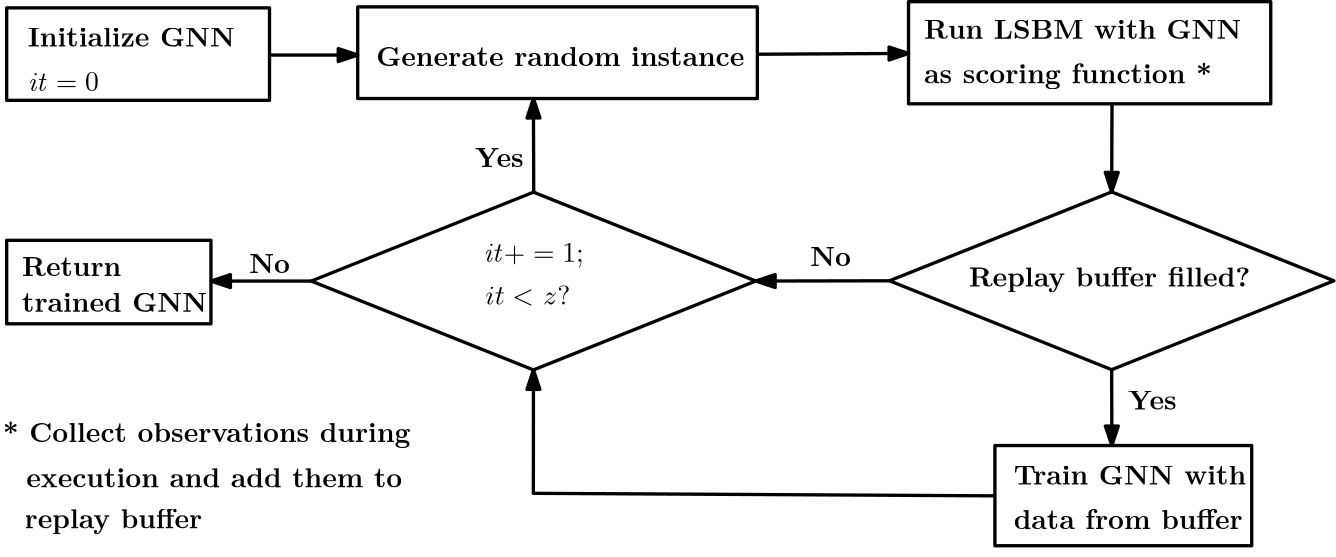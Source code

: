 <?xml version="1.0"?>
<!DOCTYPE ipe SYSTEM "ipe.dtd">
<ipe version="70218" creator="Ipe 7.2.24">
<info created="D:20220901161823" modified="D:20221207104929"/>
<ipestyle name="basic">
<symbol name="arrow/arc(spx)">
<path stroke="sym-stroke" fill="sym-stroke" pen="sym-pen">
0 0 m
-1 0.333 l
-1 -0.333 l
h
</path>
</symbol>
<symbol name="arrow/farc(spx)">
<path stroke="sym-stroke" fill="white" pen="sym-pen">
0 0 m
-1 0.333 l
-1 -0.333 l
h
</path>
</symbol>
<symbol name="arrow/ptarc(spx)">
<path stroke="sym-stroke" fill="sym-stroke" pen="sym-pen">
0 0 m
-1 0.333 l
-0.8 0 l
-1 -0.333 l
h
</path>
</symbol>
<symbol name="arrow/fptarc(spx)">
<path stroke="sym-stroke" fill="white" pen="sym-pen">
0 0 m
-1 0.333 l
-0.8 0 l
-1 -0.333 l
h
</path>
</symbol>
<symbol name="mark/circle(sx)" transformations="translations">
<path fill="sym-stroke">
0.6 0 0 0.6 0 0 e
0.4 0 0 0.4 0 0 e
</path>
</symbol>
<symbol name="mark/disk(sx)" transformations="translations">
<path fill="sym-stroke">
0.6 0 0 0.6 0 0 e
</path>
</symbol>
<symbol name="mark/fdisk(sfx)" transformations="translations">
<group>
<path fill="sym-fill">
0.5 0 0 0.5 0 0 e
</path>
<path fill="sym-stroke" fillrule="eofill">
0.6 0 0 0.6 0 0 e
0.4 0 0 0.4 0 0 e
</path>
</group>
</symbol>
<symbol name="mark/box(sx)" transformations="translations">
<path fill="sym-stroke" fillrule="eofill">
-0.6 -0.6 m
0.6 -0.6 l
0.6 0.6 l
-0.6 0.6 l
h
-0.4 -0.4 m
0.4 -0.4 l
0.4 0.4 l
-0.4 0.4 l
h
</path>
</symbol>
<symbol name="mark/square(sx)" transformations="translations">
<path fill="sym-stroke">
-0.6 -0.6 m
0.6 -0.6 l
0.6 0.6 l
-0.6 0.6 l
h
</path>
</symbol>
<symbol name="mark/fsquare(sfx)" transformations="translations">
<group>
<path fill="sym-fill">
-0.5 -0.5 m
0.5 -0.5 l
0.5 0.5 l
-0.5 0.5 l
h
</path>
<path fill="sym-stroke" fillrule="eofill">
-0.6 -0.6 m
0.6 -0.6 l
0.6 0.6 l
-0.6 0.6 l
h
-0.4 -0.4 m
0.4 -0.4 l
0.4 0.4 l
-0.4 0.4 l
h
</path>
</group>
</symbol>
<symbol name="mark/cross(sx)" transformations="translations">
<group>
<path fill="sym-stroke">
-0.43 -0.57 m
0.57 0.43 l
0.43 0.57 l
-0.57 -0.43 l
h
</path>
<path fill="sym-stroke">
-0.43 0.57 m
0.57 -0.43 l
0.43 -0.57 l
-0.57 0.43 l
h
</path>
</group>
</symbol>
<symbol name="arrow/fnormal(spx)">
<path stroke="sym-stroke" fill="white" pen="sym-pen">
0 0 m
-1 0.333 l
-1 -0.333 l
h
</path>
</symbol>
<symbol name="arrow/pointed(spx)">
<path stroke="sym-stroke" fill="sym-stroke" pen="sym-pen">
0 0 m
-1 0.333 l
-0.8 0 l
-1 -0.333 l
h
</path>
</symbol>
<symbol name="arrow/fpointed(spx)">
<path stroke="sym-stroke" fill="white" pen="sym-pen">
0 0 m
-1 0.333 l
-0.8 0 l
-1 -0.333 l
h
</path>
</symbol>
<symbol name="arrow/linear(spx)">
<path stroke="sym-stroke" pen="sym-pen">
-1 0.333 m
0 0 l
-1 -0.333 l
</path>
</symbol>
<symbol name="arrow/fdouble(spx)">
<path stroke="sym-stroke" fill="white" pen="sym-pen">
0 0 m
-1 0.333 l
-1 -0.333 l
h
-1 0 m
-2 0.333 l
-2 -0.333 l
h
</path>
</symbol>
<symbol name="arrow/double(spx)">
<path stroke="sym-stroke" fill="sym-stroke" pen="sym-pen">
0 0 m
-1 0.333 l
-1 -0.333 l
h
-1 0 m
-2 0.333 l
-2 -0.333 l
h
</path>
</symbol>
<symbol name="arrow/mid-normal(spx)">
<path stroke="sym-stroke" fill="sym-stroke" pen="sym-pen">
0.5 0 m
-0.5 0.333 l
-0.5 -0.333 l
h
</path>
</symbol>
<symbol name="arrow/mid-fnormal(spx)">
<path stroke="sym-stroke" fill="white" pen="sym-pen">
0.5 0 m
-0.5 0.333 l
-0.5 -0.333 l
h
</path>
</symbol>
<symbol name="arrow/mid-pointed(spx)">
<path stroke="sym-stroke" fill="sym-stroke" pen="sym-pen">
0.5 0 m
-0.5 0.333 l
-0.3 0 l
-0.5 -0.333 l
h
</path>
</symbol>
<symbol name="arrow/mid-fpointed(spx)">
<path stroke="sym-stroke" fill="white" pen="sym-pen">
0.5 0 m
-0.5 0.333 l
-0.3 0 l
-0.5 -0.333 l
h
</path>
</symbol>
<symbol name="arrow/mid-double(spx)">
<path stroke="sym-stroke" fill="sym-stroke" pen="sym-pen">
1 0 m
0 0.333 l
0 -0.333 l
h
0 0 m
-1 0.333 l
-1 -0.333 l
h
</path>
</symbol>
<symbol name="arrow/mid-fdouble(spx)">
<path stroke="sym-stroke" fill="white" pen="sym-pen">
1 0 m
0 0.333 l
0 -0.333 l
h
0 0 m
-1 0.333 l
-1 -0.333 l
h
</path>
</symbol>
<anglesize name="22.5 deg" value="22.5"/>
<anglesize name="30 deg" value="30"/>
<anglesize name="45 deg" value="45"/>
<anglesize name="60 deg" value="60"/>
<anglesize name="90 deg" value="90"/>
<arrowsize name="large" value="10"/>
<arrowsize name="small" value="5"/>
<arrowsize name="tiny" value="3"/>
<color name="blue" value="0 0 1"/>
<color name="brown" value="0.647 0.165 0.165"/>
<color name="darkblue" value="0 0 0.545"/>
<color name="darkcyan" value="0 0.545 0.545"/>
<color name="darkgray" value="0.663"/>
<color name="darkgreen" value="0 0.392 0"/>
<color name="darkmagenta" value="0.545 0 0.545"/>
<color name="darkorange" value="1 0.549 0"/>
<color name="darkred" value="0.545 0 0"/>
<color name="gold" value="1 0.843 0"/>
<color name="gray" value="0.745"/>
<color name="green" value="0 1 0"/>
<color name="lightblue" value="0.678 0.847 0.902"/>
<color name="lightcyan" value="0.878 1 1"/>
<color name="lightgray" value="0.827"/>
<color name="lightgreen" value="0.565 0.933 0.565"/>
<color name="lightyellow" value="1 1 0.878"/>
<color name="navy" value="0 0 0.502"/>
<color name="orange" value="1 0.647 0"/>
<color name="pink" value="1 0.753 0.796"/>
<color name="purple" value="0.627 0.125 0.941"/>
<color name="red" value="1 0 0"/>
<color name="seagreen" value="0.18 0.545 0.341"/>
<color name="turquoise" value="0.251 0.878 0.816"/>
<color name="violet" value="0.933 0.51 0.933"/>
<color name="yellow" value="1 1 0"/>
<dashstyle name="dash dot dotted" value="[4 2 1 2 1 2] 0"/>
<dashstyle name="dash dotted" value="[4 2 1 2] 0"/>
<dashstyle name="dashed" value="[4] 0"/>
<dashstyle name="dotted" value="[1 3] 0"/>
<gridsize name="10 pts (~3.5 mm)" value="10"/>
<gridsize name="14 pts (~5 mm)" value="14"/>
<gridsize name="16 pts (~6 mm)" value="16"/>
<gridsize name="20 pts (~7 mm)" value="20"/>
<gridsize name="28 pts (~10 mm)" value="28"/>
<gridsize name="32 pts (~12 mm)" value="32"/>
<gridsize name="4 pts" value="4"/>
<gridsize name="56 pts (~20 mm)" value="56"/>
<gridsize name="8 pts (~3 mm)" value="8"/>
<opacity name="10%" value="0.1"/>
<opacity name="30%" value="0.3"/>
<opacity name="50%" value="0.5"/>
<opacity name="75%" value="0.75"/>
<pen name="fat" value="1.2"/>
<pen name="heavier" value="0.8"/>
<pen name="ultrafat" value="2"/>
<symbolsize name="large" value="5"/>
<symbolsize name="small" value="2"/>
<symbolsize name="tiny" value="1.1"/>
<textsize name="Huge" value="\Huge"/>
<textsize name="LARGE" value="\LARGE"/>
<textsize name="Large" value="\Large"/>
<textsize name="footnote" value="\footnotesize"/>
<textsize name="huge" value="\huge"/>
<textsize name="large" value="\large"/>
<textsize name="small" value="\small"/>
<textsize name="tiny" value="\tiny"/>
<textstyle name="center" begin="\begin{center}" end="\end{center}"/>
<textstyle name="item" begin="\begin{itemize}\item{}" end="\end{itemize}"/>
<textstyle name="itemize" begin="\begin{itemize}" end="\end{itemize}"/>
<tiling name="falling" angle="-60" step="4" width="1"/>
<tiling name="rising" angle="30" step="4" width="1"/>
</ipestyle>
<page>
<layer name="alpha"/>
<view layers="alpha" active="alpha"/>
<text layer="alpha" matrix="1 0 0 1 -62.5407 7.00475" transformations="translations" pos="80 720" stroke="black" type="label" width="74.567" height="6.918" depth="0" valign="baseline">\textbf{Initialize GNN}</text>
<text matrix="1 0 0 1 -62.5407 7.00475" transformations="translations" pos="80 704" stroke="black" type="label" width="25.575" height="6.529" depth="0" valign="baseline" style="math">\mathit{it} = 0</text>
<text matrix="1 0 0 1 -49.1149 0" transformations="translations" pos="192 720" stroke="black" type="label" width="132.601" height="6.918" depth="0" valign="baseline">\textbf{Generate random instance}</text>
<text matrix="1 0 0 1 4.12415 9.76412" transformations="translations" pos="336 720" stroke="black" type="label" width="114.279" height="6.918" depth="0" valign="baseline">\textbf{Run LSBM with GNN}</text>
<text matrix="1 0 0 1 4.12415 9.76412" transformations="translations" pos="336 704" stroke="black" type="label" width="107.481" height="7.479" depth="1.93" valign="baseline">\textbf{as scoring function  *
}</text>
<text matrix="1 0 0 1 -91.7925 -79.4278" transformations="translations" pos="448 720" stroke="black" type="label" width="101.466" height="6.926" depth="1.93" valign="baseline">\textbf{Replay buffer filled?}</text>
<text matrix="1 0 0 1 100.387 -6.71289" transformations="translations" pos="272 576" stroke="black" type="label" width="83.706" height="6.918" depth="0" valign="baseline">\textbf{Train GNN with}</text>
<text matrix="1 0 0 1 100.387 -6.71289" transformations="translations" pos="272 560" stroke="black" type="label" width="82.475" height="6.918" depth="0" valign="baseline">\textbf{data from buffer}</text>
<text matrix="1 0 0 1 53.5054 9.5246" transformations="translations" pos="128 640" stroke="black" type="label" width="36.091" height="6.536" depth="1.93" valign="baseline" style="math">\mathit{it} += 1;
</text>
<text matrix="1 0 0 1 54.112 10.0867" transformations="translations" pos="128 624" stroke="black" type="label" width="30.643" height="6.918" depth="0.39" valign="baseline">$it &lt;$ $z$?</text>
<path matrix="1 0 0 1 39.4959 18.5724" stroke="black" pen="fat">
160 592 m
240 624 l
160 656 l
80 624 l
h
</path>
<path matrix="1 0 0 1 247.652 18.6678" stroke="black" pen="fat">
160 592 m
240 624 l
160 656 l
80 624 l
h
</path>
<path matrix="1.08473 0 0 1.01309 -28.4599 -7.63697" stroke="black" pen="fat">
363.296 583.366 m
363.296 547.758 l
448.52 547.758 l
448.52 583.366 l
h
</path>
<path matrix="0.890019 0 0 1 32.4816 2.75937" stroke="black" pen="fat">
339.363 740.389 m
339.363 703.614 l
485.879 703.614 l
485.879 740.389 l
h
</path>
<path matrix="1.11784 0 0 1 -16.053 0" stroke="black" pen="fat">
136.225 741.265 m
136.225 708.284 l
264.938 708.284 l
264.938 741.265 l
h
</path>
<path matrix="1.22808 0 0 1 -2.24605 0.518788" stroke="black" pen="fat">
9.84784 740.389 m
9.84784 707.116 l
86.9001 707.116 l
86.9001 740.389 l
h
</path>
<text matrix="1 0 0 1 -1.75119 5.86783" transformations="translations" pos="17.1445 638.528" stroke="black" type="label" width="39.567" height="6.835" depth="0" valign="baseline">\textbf{Return }</text>
<text matrix="1 0 0 1 -1.75119 2.94918" transformations="translations" pos="17.1445 628.605" stroke="black" type="label" width="66.666" height="6.918" depth="0" valign="baseline">\textbf{trained GNN}</text>
<path matrix="1 0 0 1 -1.75119 5.86783" stroke="black" pen="fat">
11.599 651.37 m
11.599 621.308 l
85.1489 621.308 l
85.1489 651.37 l
h
</path>
<path stroke="black" pen="fat" arrow="normal/normal">
407.779 706.373 m
407.652 674.668 l
</path>
<path stroke="black" pen="fat" arrow="normal/normal">
407.652 610.668 m
407.724 583.366 l
</path>
<path stroke="black" pen="fat" arrow="normal/normal">
327.652 642.668 m
279.496 642.572 l
</path>
<path stroke="black" pen="fat" arrow="normal/normal">
199.593 674.533 m
199.481 708.284 l
</path>
<text matrix="1 0 0 1 -72.6515 6.72332" transformations="translations" pos="81.1037 577.919" stroke="black" type="label" width="150.867" height="7.479" depth="1.93" valign="baseline">\textbf{* Collect observations during }</text>
<text matrix="1 0 0 1 -63.6037 8.76637" transformations="translations" pos="80.52 559.531" stroke="black" type="label" width="139.234" height="6.918" depth="0" valign="baseline">\textbf{execution and add them to }</text>
<text matrix="1 0 0 1 -3.21051 -1.45932" transformations="translations" pos="416.748 597.765" stroke="black" type="label" width="17.477" height="6.835" depth="0" valign="baseline">\textbf{Yes}</text>
<text matrix="1 0 0 1 0 -4.08611" transformations="translations" pos="299.127 652.052" stroke="black" type="label" width="14.695" height="6.835" depth="0" valign="baseline">\textbf{No}</text>
<path stroke="black" pen="fat" arrow="normal/normal">
119.496 642.572 m
83.3977 642.552 l
</path>
<text matrix="1 0 0 1 0.798663 -1.46421" transformations="translations" pos="96.34 646.945" stroke="black" type="label" width="14.695" height="6.835" depth="0" valign="baseline">\textbf{No}</text>
<text matrix="1 0 0 1 -25.7062 -2.73914" transformations="translations" pos="204.159 686.346" stroke="black" type="label" width="17.477" height="6.835" depth="0" valign="baseline">\textbf{Yes}</text>
<path stroke="black" pen="fat" rarrow="normal/normal">
199.496 610.572 m
199.464 566.144 l
365.617 565.246 l
</path>
<path stroke="white" pen="fat">
384 544 m
416 544 l
</path>
<path stroke="black" pen="fat" arrow="normal/normal">
104.474 723.932 m
136.225 723.932 l
</path>
<path stroke="black" pen="fat" arrow="normal/normal">
280.106 724.224 m
334.521 724.516 l
</path>
<text matrix="1 0 0 1 0.291865 -6.42102" transformations="translations" pos="16 560" stroke="black" type="label" width="64.017" height="6.926" depth="1.93" valign="baseline">\textbf{replay buffer}</text>
</page>
</ipe>

